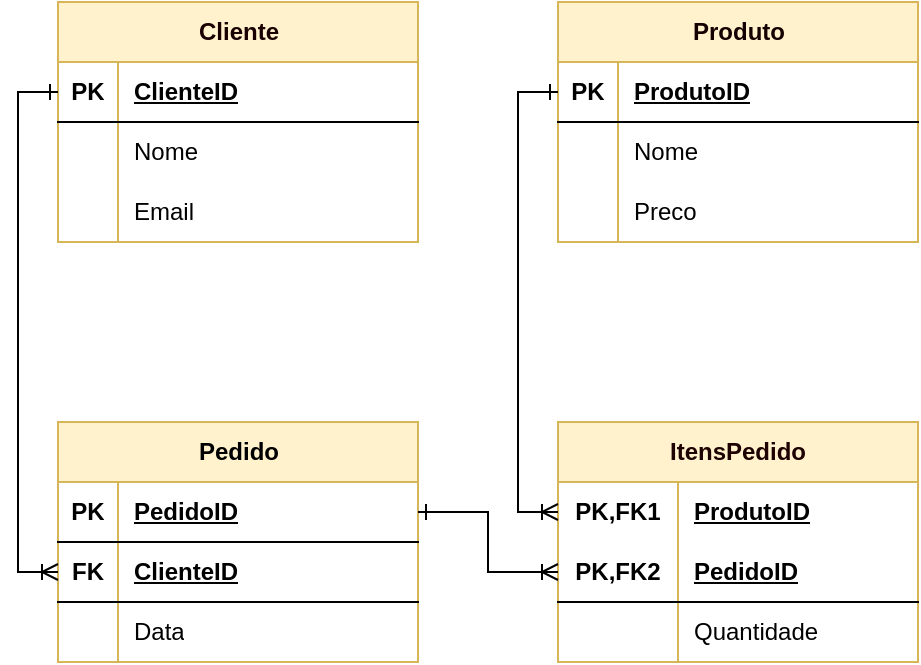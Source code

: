 <mxfile>
    <diagram name="Página-1" id="n_l1Ggr2vIh7Ok4EgeMI">
        <mxGraphModel dx="833" dy="543" grid="1" gridSize="10" guides="1" tooltips="1" connect="1" arrows="1" fold="1" page="1" pageScale="1" pageWidth="827" pageHeight="1169" math="0" shadow="0">
            <root>
                <mxCell id="0"/>
                <mxCell id="1" parent="0"/>
                <mxCell id="xR6i2Gdt4_DyGRxgI3J--1" value="&lt;font color=&quot;#190101&quot;&gt;Cliente&lt;/font&gt;" style="shape=table;startSize=30;container=1;collapsible=1;childLayout=tableLayout;fixedRows=1;rowLines=0;fontStyle=1;align=center;resizeLast=1;html=1;fillColor=#fff2cc;strokeColor=#d6b656;" parent="1" vertex="1">
                    <mxGeometry x="120" y="70" width="180" height="120" as="geometry"/>
                </mxCell>
                <mxCell id="xR6i2Gdt4_DyGRxgI3J--2" value="" style="shape=tableRow;horizontal=0;startSize=0;swimlaneHead=0;swimlaneBody=0;fillColor=none;collapsible=0;dropTarget=0;points=[[0,0.5],[1,0.5]];portConstraint=eastwest;top=0;left=0;right=0;bottom=1;" parent="xR6i2Gdt4_DyGRxgI3J--1" vertex="1">
                    <mxGeometry y="30" width="180" height="30" as="geometry"/>
                </mxCell>
                <mxCell id="xR6i2Gdt4_DyGRxgI3J--3" value="PK" style="shape=partialRectangle;connectable=0;fillColor=none;top=0;left=0;bottom=0;right=0;fontStyle=1;overflow=hidden;whiteSpace=wrap;html=1;" parent="xR6i2Gdt4_DyGRxgI3J--2" vertex="1">
                    <mxGeometry width="30" height="30" as="geometry">
                        <mxRectangle width="30" height="30" as="alternateBounds"/>
                    </mxGeometry>
                </mxCell>
                <mxCell id="xR6i2Gdt4_DyGRxgI3J--4" value="ClienteID" style="shape=partialRectangle;connectable=0;fillColor=none;top=0;left=0;bottom=0;right=0;align=left;spacingLeft=6;fontStyle=5;overflow=hidden;whiteSpace=wrap;html=1;" parent="xR6i2Gdt4_DyGRxgI3J--2" vertex="1">
                    <mxGeometry x="30" width="150" height="30" as="geometry">
                        <mxRectangle width="150" height="30" as="alternateBounds"/>
                    </mxGeometry>
                </mxCell>
                <mxCell id="xR6i2Gdt4_DyGRxgI3J--5" value="" style="shape=tableRow;horizontal=0;startSize=0;swimlaneHead=0;swimlaneBody=0;fillColor=none;collapsible=0;dropTarget=0;points=[[0,0.5],[1,0.5]];portConstraint=eastwest;top=0;left=0;right=0;bottom=0;" parent="xR6i2Gdt4_DyGRxgI3J--1" vertex="1">
                    <mxGeometry y="60" width="180" height="30" as="geometry"/>
                </mxCell>
                <mxCell id="xR6i2Gdt4_DyGRxgI3J--6" value="" style="shape=partialRectangle;connectable=0;fillColor=none;top=0;left=0;bottom=0;right=0;editable=1;overflow=hidden;whiteSpace=wrap;html=1;" parent="xR6i2Gdt4_DyGRxgI3J--5" vertex="1">
                    <mxGeometry width="30" height="30" as="geometry">
                        <mxRectangle width="30" height="30" as="alternateBounds"/>
                    </mxGeometry>
                </mxCell>
                <mxCell id="xR6i2Gdt4_DyGRxgI3J--7" value="Nome" style="shape=partialRectangle;connectable=0;fillColor=none;top=0;left=0;bottom=0;right=0;align=left;spacingLeft=6;overflow=hidden;whiteSpace=wrap;html=1;" parent="xR6i2Gdt4_DyGRxgI3J--5" vertex="1">
                    <mxGeometry x="30" width="150" height="30" as="geometry">
                        <mxRectangle width="150" height="30" as="alternateBounds"/>
                    </mxGeometry>
                </mxCell>
                <mxCell id="xR6i2Gdt4_DyGRxgI3J--8" value="" style="shape=tableRow;horizontal=0;startSize=0;swimlaneHead=0;swimlaneBody=0;fillColor=none;collapsible=0;dropTarget=0;points=[[0,0.5],[1,0.5]];portConstraint=eastwest;top=0;left=0;right=0;bottom=0;" parent="xR6i2Gdt4_DyGRxgI3J--1" vertex="1">
                    <mxGeometry y="90" width="180" height="30" as="geometry"/>
                </mxCell>
                <mxCell id="xR6i2Gdt4_DyGRxgI3J--9" value="" style="shape=partialRectangle;connectable=0;fillColor=none;top=0;left=0;bottom=0;right=0;editable=1;overflow=hidden;whiteSpace=wrap;html=1;" parent="xR6i2Gdt4_DyGRxgI3J--8" vertex="1">
                    <mxGeometry width="30" height="30" as="geometry">
                        <mxRectangle width="30" height="30" as="alternateBounds"/>
                    </mxGeometry>
                </mxCell>
                <mxCell id="xR6i2Gdt4_DyGRxgI3J--10" value="Email" style="shape=partialRectangle;connectable=0;fillColor=none;top=0;left=0;bottom=0;right=0;align=left;spacingLeft=6;overflow=hidden;whiteSpace=wrap;html=1;" parent="xR6i2Gdt4_DyGRxgI3J--8" vertex="1">
                    <mxGeometry x="30" width="150" height="30" as="geometry">
                        <mxRectangle width="150" height="30" as="alternateBounds"/>
                    </mxGeometry>
                </mxCell>
                <mxCell id="xR6i2Gdt4_DyGRxgI3J--17" value="&lt;font color=&quot;#130101&quot;&gt;Produto&lt;/font&gt;" style="shape=table;startSize=30;container=1;collapsible=1;childLayout=tableLayout;fixedRows=1;rowLines=0;fontStyle=1;align=center;resizeLast=1;html=1;fillColor=#fff2cc;strokeColor=#d6b656;" parent="1" vertex="1">
                    <mxGeometry x="370" y="70" width="180" height="120" as="geometry"/>
                </mxCell>
                <mxCell id="xR6i2Gdt4_DyGRxgI3J--18" value="" style="shape=tableRow;horizontal=0;startSize=0;swimlaneHead=0;swimlaneBody=0;fillColor=none;collapsible=0;dropTarget=0;points=[[0,0.5],[1,0.5]];portConstraint=eastwest;top=0;left=0;right=0;bottom=1;" parent="xR6i2Gdt4_DyGRxgI3J--17" vertex="1">
                    <mxGeometry y="30" width="180" height="30" as="geometry"/>
                </mxCell>
                <mxCell id="xR6i2Gdt4_DyGRxgI3J--19" value="PK" style="shape=partialRectangle;connectable=0;fillColor=none;top=0;left=0;bottom=0;right=0;fontStyle=1;overflow=hidden;whiteSpace=wrap;html=1;" parent="xR6i2Gdt4_DyGRxgI3J--18" vertex="1">
                    <mxGeometry width="30" height="30" as="geometry">
                        <mxRectangle width="30" height="30" as="alternateBounds"/>
                    </mxGeometry>
                </mxCell>
                <mxCell id="xR6i2Gdt4_DyGRxgI3J--20" value="ProdutoID" style="shape=partialRectangle;connectable=0;fillColor=none;top=0;left=0;bottom=0;right=0;align=left;spacingLeft=6;fontStyle=5;overflow=hidden;whiteSpace=wrap;html=1;" parent="xR6i2Gdt4_DyGRxgI3J--18" vertex="1">
                    <mxGeometry x="30" width="150" height="30" as="geometry">
                        <mxRectangle width="150" height="30" as="alternateBounds"/>
                    </mxGeometry>
                </mxCell>
                <mxCell id="xR6i2Gdt4_DyGRxgI3J--21" value="" style="shape=tableRow;horizontal=0;startSize=0;swimlaneHead=0;swimlaneBody=0;fillColor=none;collapsible=0;dropTarget=0;points=[[0,0.5],[1,0.5]];portConstraint=eastwest;top=0;left=0;right=0;bottom=0;" parent="xR6i2Gdt4_DyGRxgI3J--17" vertex="1">
                    <mxGeometry y="60" width="180" height="30" as="geometry"/>
                </mxCell>
                <mxCell id="xR6i2Gdt4_DyGRxgI3J--22" value="" style="shape=partialRectangle;connectable=0;fillColor=none;top=0;left=0;bottom=0;right=0;editable=1;overflow=hidden;whiteSpace=wrap;html=1;" parent="xR6i2Gdt4_DyGRxgI3J--21" vertex="1">
                    <mxGeometry width="30" height="30" as="geometry">
                        <mxRectangle width="30" height="30" as="alternateBounds"/>
                    </mxGeometry>
                </mxCell>
                <mxCell id="xR6i2Gdt4_DyGRxgI3J--23" value="Nome" style="shape=partialRectangle;connectable=0;fillColor=none;top=0;left=0;bottom=0;right=0;align=left;spacingLeft=6;overflow=hidden;whiteSpace=wrap;html=1;" parent="xR6i2Gdt4_DyGRxgI3J--21" vertex="1">
                    <mxGeometry x="30" width="150" height="30" as="geometry">
                        <mxRectangle width="150" height="30" as="alternateBounds"/>
                    </mxGeometry>
                </mxCell>
                <mxCell id="xR6i2Gdt4_DyGRxgI3J--24" value="" style="shape=tableRow;horizontal=0;startSize=0;swimlaneHead=0;swimlaneBody=0;fillColor=none;collapsible=0;dropTarget=0;points=[[0,0.5],[1,0.5]];portConstraint=eastwest;top=0;left=0;right=0;bottom=0;" parent="xR6i2Gdt4_DyGRxgI3J--17" vertex="1">
                    <mxGeometry y="90" width="180" height="30" as="geometry"/>
                </mxCell>
                <mxCell id="xR6i2Gdt4_DyGRxgI3J--25" value="" style="shape=partialRectangle;connectable=0;fillColor=none;top=0;left=0;bottom=0;right=0;editable=1;overflow=hidden;whiteSpace=wrap;html=1;" parent="xR6i2Gdt4_DyGRxgI3J--24" vertex="1">
                    <mxGeometry width="30" height="30" as="geometry">
                        <mxRectangle width="30" height="30" as="alternateBounds"/>
                    </mxGeometry>
                </mxCell>
                <mxCell id="xR6i2Gdt4_DyGRxgI3J--26" value="Preco" style="shape=partialRectangle;connectable=0;fillColor=none;top=0;left=0;bottom=0;right=0;align=left;spacingLeft=6;overflow=hidden;whiteSpace=wrap;html=1;" parent="xR6i2Gdt4_DyGRxgI3J--24" vertex="1">
                    <mxGeometry x="30" width="150" height="30" as="geometry">
                        <mxRectangle width="150" height="30" as="alternateBounds"/>
                    </mxGeometry>
                </mxCell>
                <mxCell id="xR6i2Gdt4_DyGRxgI3J--43" value="&lt;font color=&quot;#000000&quot;&gt;Pedido&lt;/font&gt;" style="shape=table;startSize=30;container=1;collapsible=1;childLayout=tableLayout;fixedRows=1;rowLines=0;fontStyle=1;align=center;resizeLast=1;html=1;fillColor=#fff2cc;strokeColor=#d6b656;" parent="1" vertex="1">
                    <mxGeometry x="120" y="280" width="180" height="120" as="geometry"/>
                </mxCell>
                <mxCell id="xR6i2Gdt4_DyGRxgI3J--44" value="" style="shape=tableRow;horizontal=0;startSize=0;swimlaneHead=0;swimlaneBody=0;fillColor=none;collapsible=0;dropTarget=0;points=[[0,0.5],[1,0.5]];portConstraint=eastwest;top=0;left=0;right=0;bottom=1;" parent="xR6i2Gdt4_DyGRxgI3J--43" vertex="1">
                    <mxGeometry y="30" width="180" height="30" as="geometry"/>
                </mxCell>
                <mxCell id="xR6i2Gdt4_DyGRxgI3J--45" value="PK" style="shape=partialRectangle;connectable=0;fillColor=none;top=0;left=0;bottom=0;right=0;fontStyle=1;overflow=hidden;whiteSpace=wrap;html=1;" parent="xR6i2Gdt4_DyGRxgI3J--44" vertex="1">
                    <mxGeometry width="30" height="30" as="geometry">
                        <mxRectangle width="30" height="30" as="alternateBounds"/>
                    </mxGeometry>
                </mxCell>
                <mxCell id="xR6i2Gdt4_DyGRxgI3J--46" value="PedidoID" style="shape=partialRectangle;connectable=0;fillColor=none;top=0;left=0;bottom=0;right=0;align=left;spacingLeft=6;fontStyle=5;overflow=hidden;whiteSpace=wrap;html=1;" parent="xR6i2Gdt4_DyGRxgI3J--44" vertex="1">
                    <mxGeometry x="30" width="150" height="30" as="geometry">
                        <mxRectangle width="150" height="30" as="alternateBounds"/>
                    </mxGeometry>
                </mxCell>
                <mxCell id="xR6i2Gdt4_DyGRxgI3J--56" value="" style="shape=tableRow;horizontal=0;startSize=0;swimlaneHead=0;swimlaneBody=0;fillColor=none;collapsible=0;dropTarget=0;points=[[0,0.5],[1,0.5]];portConstraint=eastwest;top=0;left=0;right=0;bottom=1;" parent="xR6i2Gdt4_DyGRxgI3J--43" vertex="1">
                    <mxGeometry y="60" width="180" height="30" as="geometry"/>
                </mxCell>
                <mxCell id="xR6i2Gdt4_DyGRxgI3J--57" value="FK" style="shape=partialRectangle;connectable=0;fillColor=none;top=0;left=0;bottom=0;right=0;fontStyle=1;overflow=hidden;whiteSpace=wrap;html=1;" parent="xR6i2Gdt4_DyGRxgI3J--56" vertex="1">
                    <mxGeometry width="30" height="30" as="geometry">
                        <mxRectangle width="30" height="30" as="alternateBounds"/>
                    </mxGeometry>
                </mxCell>
                <mxCell id="xR6i2Gdt4_DyGRxgI3J--58" value="ClienteID" style="shape=partialRectangle;connectable=0;fillColor=none;top=0;left=0;bottom=0;right=0;align=left;spacingLeft=6;fontStyle=5;overflow=hidden;whiteSpace=wrap;html=1;" parent="xR6i2Gdt4_DyGRxgI3J--56" vertex="1">
                    <mxGeometry x="30" width="150" height="30" as="geometry">
                        <mxRectangle width="150" height="30" as="alternateBounds"/>
                    </mxGeometry>
                </mxCell>
                <mxCell id="xR6i2Gdt4_DyGRxgI3J--47" value="" style="shape=tableRow;horizontal=0;startSize=0;swimlaneHead=0;swimlaneBody=0;fillColor=none;collapsible=0;dropTarget=0;points=[[0,0.5],[1,0.5]];portConstraint=eastwest;top=0;left=0;right=0;bottom=0;" parent="xR6i2Gdt4_DyGRxgI3J--43" vertex="1">
                    <mxGeometry y="90" width="180" height="30" as="geometry"/>
                </mxCell>
                <mxCell id="xR6i2Gdt4_DyGRxgI3J--48" value="" style="shape=partialRectangle;connectable=0;fillColor=none;top=0;left=0;bottom=0;right=0;editable=1;overflow=hidden;whiteSpace=wrap;html=1;" parent="xR6i2Gdt4_DyGRxgI3J--47" vertex="1">
                    <mxGeometry width="30" height="30" as="geometry">
                        <mxRectangle width="30" height="30" as="alternateBounds"/>
                    </mxGeometry>
                </mxCell>
                <mxCell id="xR6i2Gdt4_DyGRxgI3J--49" value="Data" style="shape=partialRectangle;connectable=0;fillColor=none;top=0;left=0;bottom=0;right=0;align=left;spacingLeft=6;overflow=hidden;whiteSpace=wrap;html=1;" parent="xR6i2Gdt4_DyGRxgI3J--47" vertex="1">
                    <mxGeometry x="30" width="150" height="30" as="geometry">
                        <mxRectangle width="150" height="30" as="alternateBounds"/>
                    </mxGeometry>
                </mxCell>
                <mxCell id="xR6i2Gdt4_DyGRxgI3J--59" value="&lt;font color=&quot;#1e0101&quot;&gt;ItensPedido&lt;/font&gt;" style="shape=table;startSize=30;container=1;collapsible=1;childLayout=tableLayout;fixedRows=1;rowLines=0;fontStyle=1;align=center;resizeLast=1;html=1;whiteSpace=wrap;fillColor=#fff2cc;strokeColor=#d6b656;" parent="1" vertex="1">
                    <mxGeometry x="370" y="280" width="180" height="120" as="geometry"/>
                </mxCell>
                <mxCell id="xR6i2Gdt4_DyGRxgI3J--60" value="" style="shape=tableRow;horizontal=0;startSize=0;swimlaneHead=0;swimlaneBody=0;fillColor=none;collapsible=0;dropTarget=0;points=[[0,0.5],[1,0.5]];portConstraint=eastwest;top=0;left=0;right=0;bottom=0;html=1;" parent="xR6i2Gdt4_DyGRxgI3J--59" vertex="1">
                    <mxGeometry y="30" width="180" height="30" as="geometry"/>
                </mxCell>
                <mxCell id="xR6i2Gdt4_DyGRxgI3J--61" value="PK,FK1" style="shape=partialRectangle;connectable=0;fillColor=none;top=0;left=0;bottom=0;right=0;fontStyle=1;overflow=hidden;html=1;whiteSpace=wrap;" parent="xR6i2Gdt4_DyGRxgI3J--60" vertex="1">
                    <mxGeometry width="60" height="30" as="geometry">
                        <mxRectangle width="60" height="30" as="alternateBounds"/>
                    </mxGeometry>
                </mxCell>
                <mxCell id="xR6i2Gdt4_DyGRxgI3J--62" value="ProdutoID" style="shape=partialRectangle;connectable=0;fillColor=none;top=0;left=0;bottom=0;right=0;align=left;spacingLeft=6;fontStyle=5;overflow=hidden;html=1;whiteSpace=wrap;" parent="xR6i2Gdt4_DyGRxgI3J--60" vertex="1">
                    <mxGeometry x="60" width="120" height="30" as="geometry">
                        <mxRectangle width="120" height="30" as="alternateBounds"/>
                    </mxGeometry>
                </mxCell>
                <mxCell id="xR6i2Gdt4_DyGRxgI3J--63" value="" style="shape=tableRow;horizontal=0;startSize=0;swimlaneHead=0;swimlaneBody=0;fillColor=none;collapsible=0;dropTarget=0;points=[[0,0.5],[1,0.5]];portConstraint=eastwest;top=0;left=0;right=0;bottom=1;html=1;" parent="xR6i2Gdt4_DyGRxgI3J--59" vertex="1">
                    <mxGeometry y="60" width="180" height="30" as="geometry"/>
                </mxCell>
                <mxCell id="xR6i2Gdt4_DyGRxgI3J--64" value="PK,FK2" style="shape=partialRectangle;connectable=0;fillColor=none;top=0;left=0;bottom=0;right=0;fontStyle=1;overflow=hidden;html=1;whiteSpace=wrap;" parent="xR6i2Gdt4_DyGRxgI3J--63" vertex="1">
                    <mxGeometry width="60" height="30" as="geometry">
                        <mxRectangle width="60" height="30" as="alternateBounds"/>
                    </mxGeometry>
                </mxCell>
                <mxCell id="xR6i2Gdt4_DyGRxgI3J--65" value="PedidoID" style="shape=partialRectangle;connectable=0;fillColor=none;top=0;left=0;bottom=0;right=0;align=left;spacingLeft=6;fontStyle=5;overflow=hidden;html=1;whiteSpace=wrap;" parent="xR6i2Gdt4_DyGRxgI3J--63" vertex="1">
                    <mxGeometry x="60" width="120" height="30" as="geometry">
                        <mxRectangle width="120" height="30" as="alternateBounds"/>
                    </mxGeometry>
                </mxCell>
                <mxCell id="xR6i2Gdt4_DyGRxgI3J--66" value="" style="shape=tableRow;horizontal=0;startSize=0;swimlaneHead=0;swimlaneBody=0;fillColor=none;collapsible=0;dropTarget=0;points=[[0,0.5],[1,0.5]];portConstraint=eastwest;top=0;left=0;right=0;bottom=0;html=1;" parent="xR6i2Gdt4_DyGRxgI3J--59" vertex="1">
                    <mxGeometry y="90" width="180" height="30" as="geometry"/>
                </mxCell>
                <mxCell id="xR6i2Gdt4_DyGRxgI3J--67" value="" style="shape=partialRectangle;connectable=0;fillColor=none;top=0;left=0;bottom=0;right=0;editable=1;overflow=hidden;html=1;whiteSpace=wrap;" parent="xR6i2Gdt4_DyGRxgI3J--66" vertex="1">
                    <mxGeometry width="60" height="30" as="geometry">
                        <mxRectangle width="60" height="30" as="alternateBounds"/>
                    </mxGeometry>
                </mxCell>
                <mxCell id="xR6i2Gdt4_DyGRxgI3J--68" value="Quantidade" style="shape=partialRectangle;connectable=0;fillColor=none;top=0;left=0;bottom=0;right=0;align=left;spacingLeft=6;overflow=hidden;html=1;whiteSpace=wrap;" parent="xR6i2Gdt4_DyGRxgI3J--66" vertex="1">
                    <mxGeometry x="60" width="120" height="30" as="geometry">
                        <mxRectangle width="120" height="30" as="alternateBounds"/>
                    </mxGeometry>
                </mxCell>
                <mxCell id="xR6i2Gdt4_DyGRxgI3J--76" style="edgeStyle=orthogonalEdgeStyle;rounded=0;orthogonalLoop=1;jettySize=auto;html=1;entryX=0;entryY=0.5;entryDx=0;entryDy=0;endArrow=ERone;endFill=0;startArrow=ERoneToMany;startFill=0;" parent="1" source="xR6i2Gdt4_DyGRxgI3J--56" target="xR6i2Gdt4_DyGRxgI3J--2" edge="1">
                    <mxGeometry relative="1" as="geometry"/>
                </mxCell>
                <mxCell id="xR6i2Gdt4_DyGRxgI3J--77" style="edgeStyle=orthogonalEdgeStyle;rounded=0;orthogonalLoop=1;jettySize=auto;html=1;entryX=1;entryY=0.5;entryDx=0;entryDy=0;endArrow=ERone;endFill=0;startArrow=ERoneToMany;startFill=0;" parent="1" source="xR6i2Gdt4_DyGRxgI3J--63" target="xR6i2Gdt4_DyGRxgI3J--44" edge="1">
                    <mxGeometry relative="1" as="geometry"/>
                </mxCell>
                <mxCell id="xR6i2Gdt4_DyGRxgI3J--78" style="edgeStyle=orthogonalEdgeStyle;rounded=0;orthogonalLoop=1;jettySize=auto;html=1;entryX=0;entryY=0.5;entryDx=0;entryDy=0;endArrow=ERone;endFill=0;startArrow=ERoneToMany;startFill=0;" parent="1" source="xR6i2Gdt4_DyGRxgI3J--60" target="xR6i2Gdt4_DyGRxgI3J--18" edge="1">
                    <mxGeometry relative="1" as="geometry"/>
                </mxCell>
            </root>
        </mxGraphModel>
    </diagram>
</mxfile>
